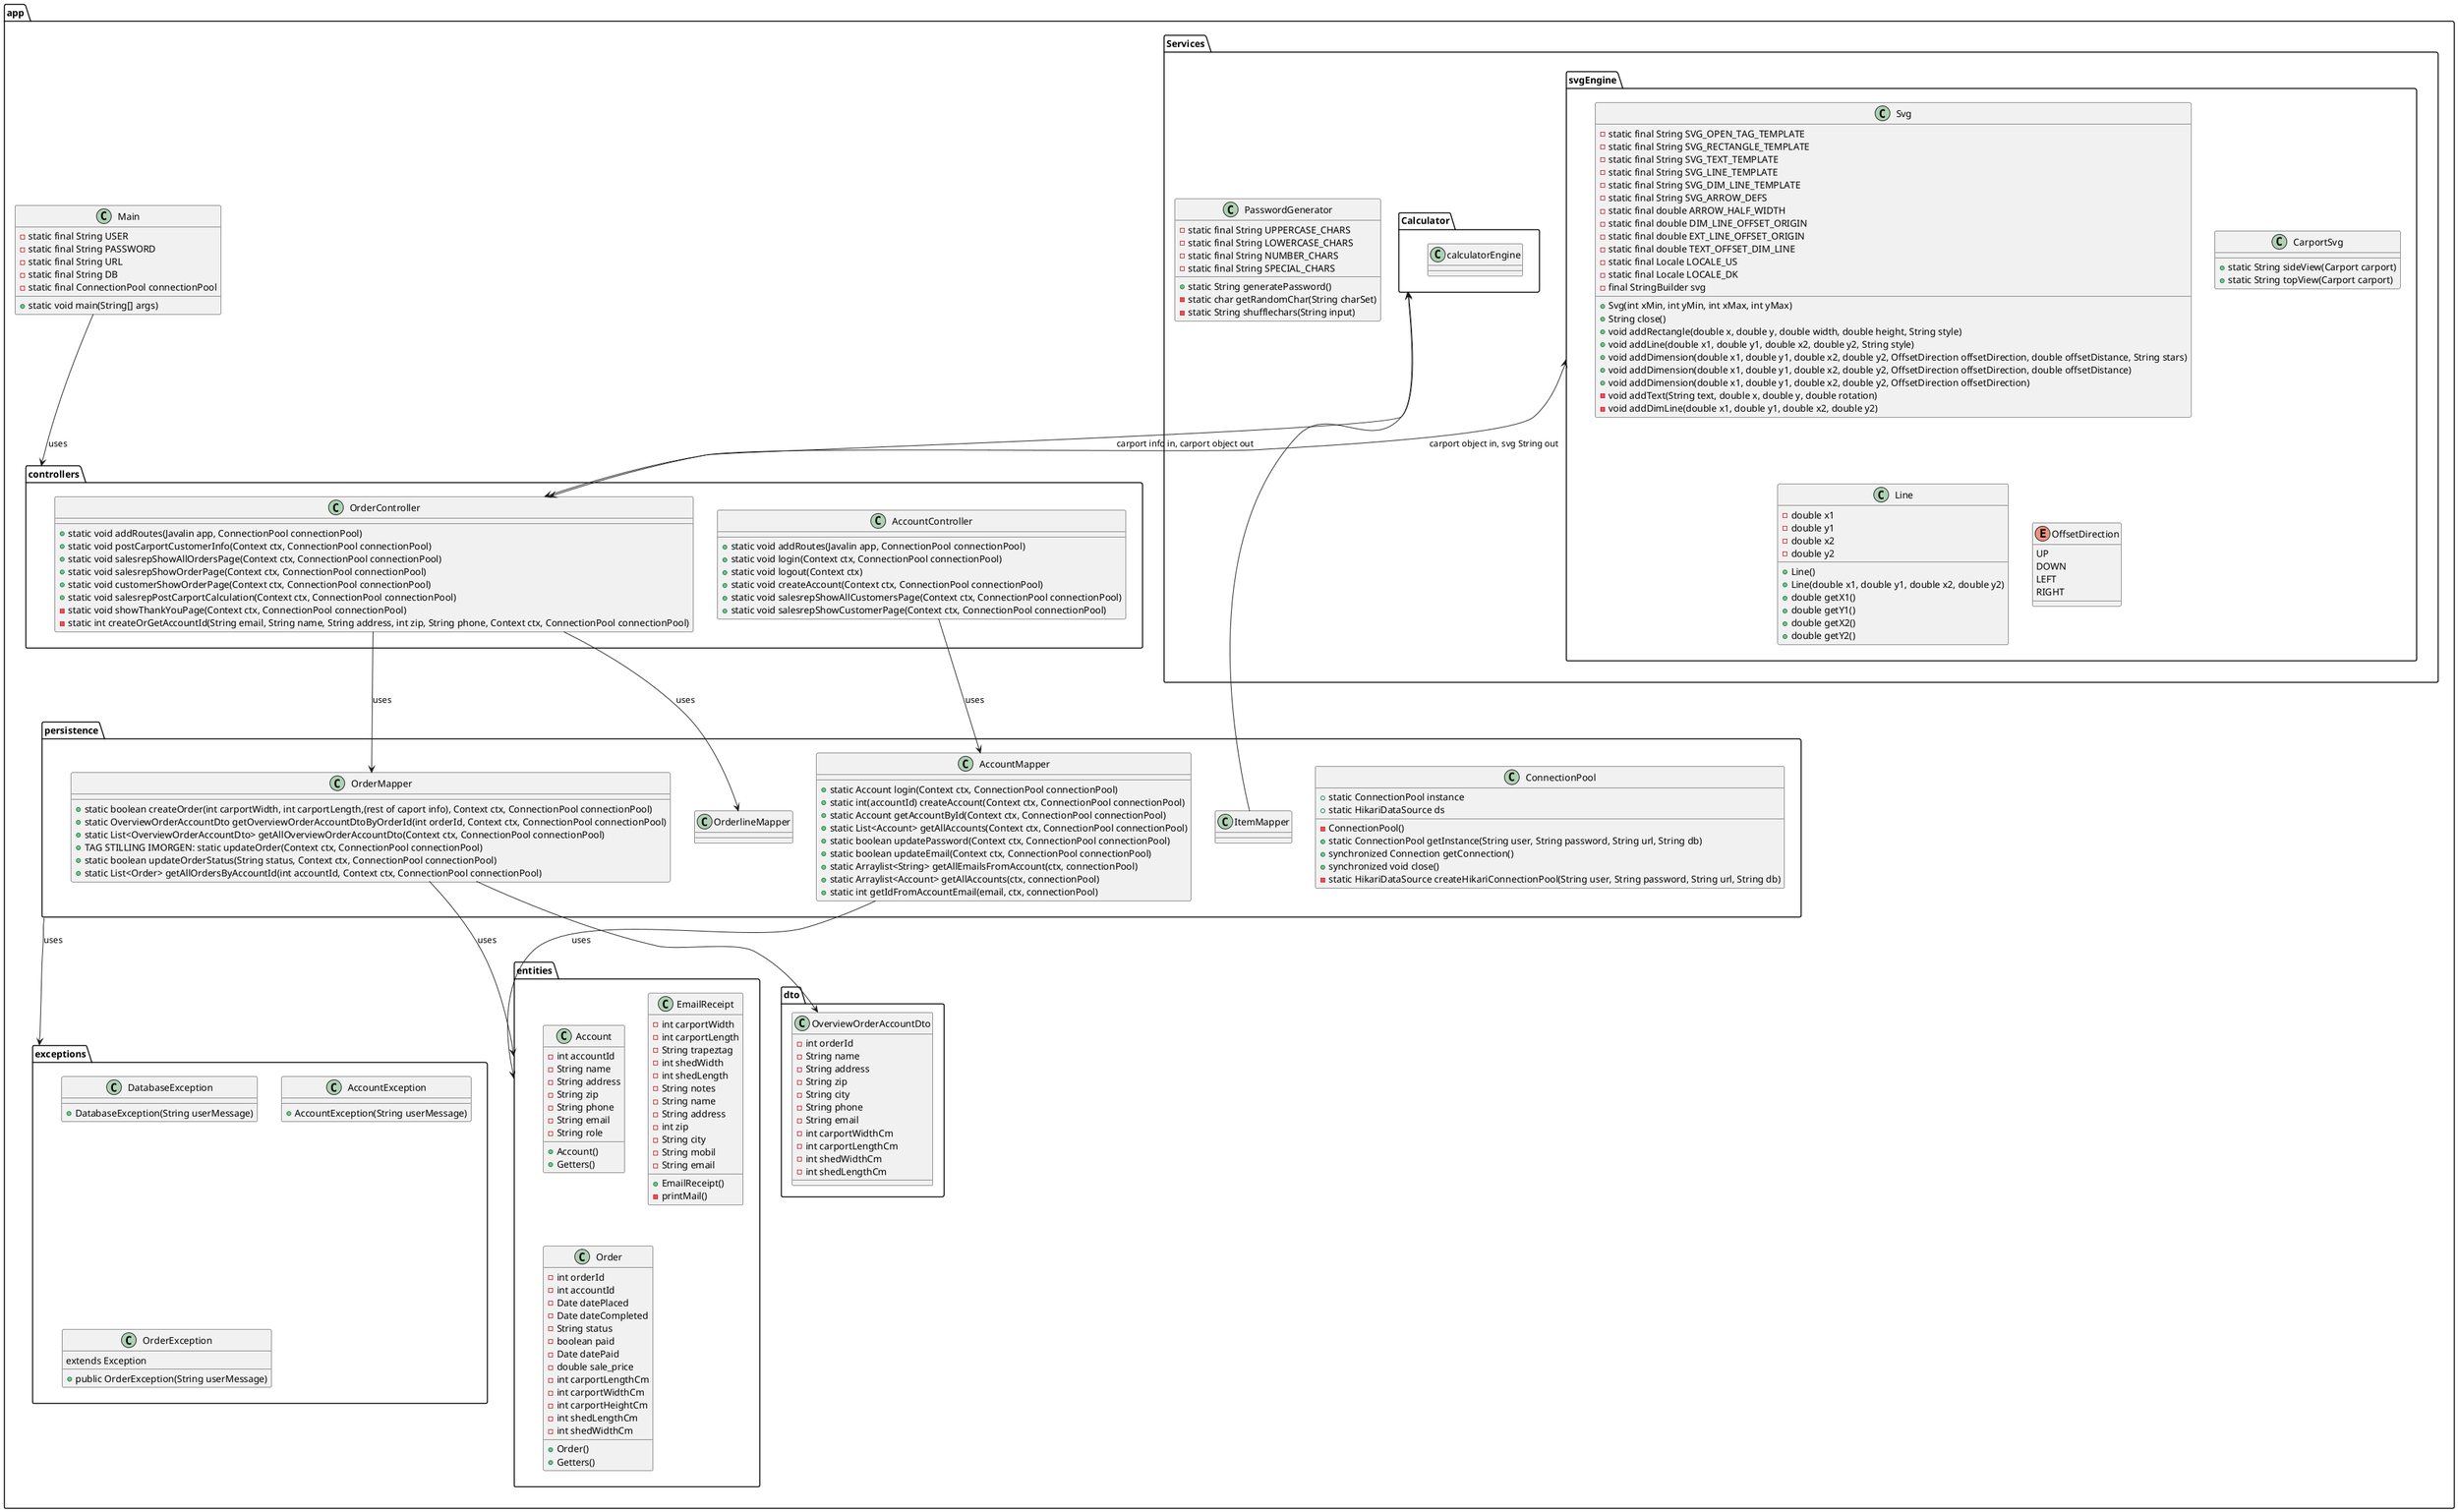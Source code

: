 @startuml
package app {

  class Main {
    - static final String USER
    - static final String PASSWORD
    - static final String URL
    - static final String DB
    - static final ConnectionPool connectionPool
    + static void main(String[] args)

  }


  package controllers {
    class AccountController{
    + static void addRoutes(Javalin app, ConnectionPool connectionPool)
    + static void login(Context ctx, ConnectionPool connectionPool)
    + static void logout(Context ctx)
    + static void createAccount(Context ctx, ConnectionPool connectionPool)
    + static void salesrepShowAllCustomersPage(Context ctx, ConnectionPool connectionPool)
    + static void salesrepShowCustomerPage(Context ctx, ConnectionPool connectionPool)
      }
    class OrderController{
    + static void addRoutes(Javalin app, ConnectionPool connectionPool)
    + static void postCarportCustomerInfo(Context ctx, ConnectionPool connectionPool)
    + static void salesrepShowAllOrdersPage(Context ctx, ConnectionPool connectionPool)
    + static void salesrepShowOrderPage(Context ctx, ConnectionPool connectionPool)
    + static void customerShowOrderPage(Context ctx, ConnectionPool connectionPool)
    + static void salesrepPostCarportCalculation(Context ctx, ConnectionPool connectionPool)
    - static void showThankYouPage(Context ctx, ConnectionPool connectionPool)
    - static int createOrGetAccountId(String email, String name, String address, int zip, String phone, Context ctx, ConnectionPool connectionPool)
    }
  }

  package persistence {
    class ConnectionPool {
      + static ConnectionPool instance
      + static HikariDataSource ds
      - ConnectionPool()
      + static ConnectionPool getInstance(String user, String password, String url, String db)
      + synchronized Connection getConnection()
      + synchronized void close()
      - static HikariDataSource createHikariConnectionPool(String user, String password, String url, String db)
    }

    class AccountMapper{
      + static Account login(Context ctx, ConnectionPool connectionPool)
      + static int(accountId) createAccount(Context ctx, ConnectionPool connectionPool)
      + static Account getAccountById(Context ctx, ConnectionPool connectionPool)
      + static List<Account> getAllAccounts(Context ctx, ConnectionPool connectionPool)
      + static boolean updatePassword(Context ctx, ConnectionPool connectionPool)
      + static boolean updateEmail(Context ctx, ConnectionPool connectionPool)
      + static Arraylist<String> getAllEmailsFromAccount(ctx, connectionPool)
      + static Arraylist<Account> getAllAccounts(ctx, connectionPool)
      + static int getIdFromAccountEmail(email, ctx, connectionPool)

    }
    class OrderMapper{
    + static boolean createOrder(int carportWidth, int carportLength,(rest of caport info), Context ctx, ConnectionPool connectionPool)
    + static OverviewOrderAccountDto getOverviewOrderAccountDtoByOrderId(int orderId, Context ctx, ConnectionPool connectionPool)
    + static List<OverviewOrderAccountDto> getAllOverviewOrderAccountDto(Context ctx, ConnectionPool connectionPool)
    + TAG STILLING IMORGEN: static updateOrder(Context ctx, ConnectionPool connectionPool)
    + static boolean updateOrderStatus(String status, Context ctx, ConnectionPool connectionPool)
    + static List<Order> getAllOrdersByAccountId(int accountId, Context ctx, ConnectionPool connectionPool)
    }
    class OrderlineMapper{

    }

    class ItemMapper{

    }
  }

  package Services{
  package svgEngine {
    class Svg{
    - static final String SVG_OPEN_TAG_TEMPLATE
    - static final String SVG_RECTANGLE_TEMPLATE
    - static final String SVG_TEXT_TEMPLATE
    - static final String SVG_LINE_TEMPLATE
    - static final String SVG_DIM_LINE_TEMPLATE
    - static final String SVG_ARROW_DEFS
    - static final double ARROW_HALF_WIDTH
    - static final double DIM_LINE_OFFSET_ORIGIN
    - static final double EXT_LINE_OFFSET_ORIGIN
    - static final double TEXT_OFFSET_DIM_LINE
    - static final Locale LOCALE_US
    - static final Locale LOCALE_DK
    - final StringBuilder svg
    + Svg(int xMin, int yMin, int xMax, int yMax)
    + String close()
    + void addRectangle(double x, double y, double width, double height, String style)
    + void addLine(double x1, double y1, double x2, double y2, String style)
    + void addDimension(double x1, double y1, double x2, double y2, OffsetDirection offsetDirection, double offsetDistance, String stars)
    + void addDimension(double x1, double y1, double x2, double y2, OffsetDirection offsetDirection, double offsetDistance)
    + void addDimension(double x1, double y1, double x2, double y2, OffsetDirection offsetDirection)
    - void addText(String text, double x, double y, double rotation)
    - void addDimLine(double x1, double y1, double x2, double y2)
    }
    class CarportSvg{
    + static String sideView(Carport carport)
    + static String topView(Carport carport)
    }
    class Line{
    - double x1
    - double y1
    - double x2
    - double y2
    + Line()
    + Line(double x1, double y1, double x2, double y2)
    + double getX1()
    + double getY1()
    + double getX2()
    + double getY2()
    }
    enum OffsetDirection {
      UP
      DOWN
      LEFT
      RIGHT
    }
  }
  package Calculator{
  class calculatorEngine{
  }
  }
  class PasswordGenerator{
    - static final String UPPERCASE_CHARS
    - static final String LOWERCASE_CHARS
    - static final String NUMBER_CHARS
    - static final String SPECIAL_CHARS
    + static String generatePassword()
    - static char getRandomChar(String charSet)
    - static String shufflechars(String input)
    }
  }

  package entities{
     class Account{
        - int accountId
        - String name
        - String address
        - String zip
        - String phone
        - String email
        - String role
        + Account()
        + Getters()
     }

     class EmailReceipt{
     - int carportWidth
     - int carportLength
     - String trapeztag
     -int shedWidth
     - int shedLength
     - String notes
     - String name
     - String address
     - int zip
     - String city
     - String mobil
     - String email
     + EmailReceipt()
     - printMail()

     }

     class Order {
             -int orderId
             -int accountId
             -Date datePlaced
             -Date dateCompleted
             -String status
             -boolean paid
             -Date datePaid
             -double sale_price
             -int carportLengthCm
             -int carportWidthCm
             -int carportHeightCm
             -int shedLengthCm
             -int shedWidthCm
             +Order()
             +Getters()
         }
'     class Orderlines {
'         - int orderNumber
'         - int cupcakeId
'         - int quantity
'         + OrderLines(int orderNumber, int cupcakeId, int quantity)
'         + int getOrderNumber()
'         + int getCupcakeId()
'         + int getQuantity()
'         + calculateSubtotal(Cupcake cupcake)
'         + toString()
'         }

  }

  package dto {

    class OverviewOrderAccountDto {
       - int orderId
       - String name
       - String address
       - String zip
       - String city
       - String phone
       - String email
       - int carportWidthCm
       - int carportLengthCm
       - int shedWidthCm
       - int shedLengthCm
       }

  }

  package exceptions {

  class DatabaseException{
    + DatabaseException(String userMessage)
  }

  class AccountException{
    + AccountException(String userMessage)
  }
  class OrderException {
    extends Exception
    + public OrderException(String userMessage)
  }
  }

  }

    Main --> controllers : uses

    AccountController --> AccountMapper : uses
    OrderController --> OrderMapper : uses
    OrderMapper --> OverviewOrderAccountDto

    AccountMapper --> entities : uses
    OrderMapper --> entities : uses

    persistence -->  exceptions : uses

    Calculator <--> OrderController : carport info in, carport object out

    svgEngine <--> OrderController : carport object in, svg String out

    Calculator <-- ItemMapper

    OrderController --> OrderlineMapper : uses
@enduml